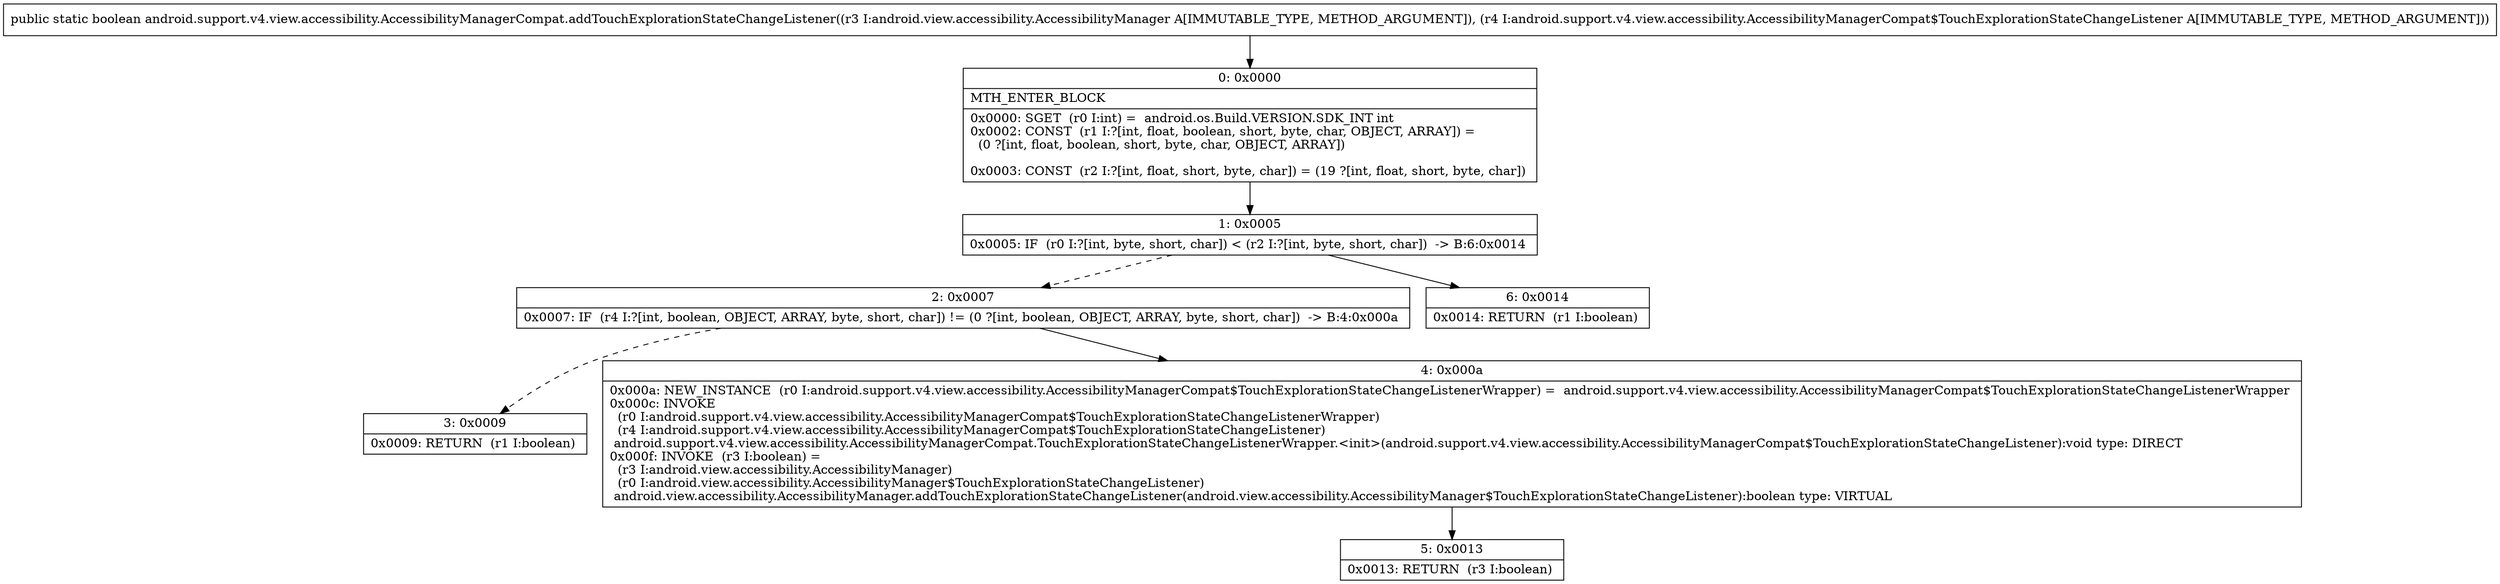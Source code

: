 digraph "CFG forandroid.support.v4.view.accessibility.AccessibilityManagerCompat.addTouchExplorationStateChangeListener(Landroid\/view\/accessibility\/AccessibilityManager;Landroid\/support\/v4\/view\/accessibility\/AccessibilityManagerCompat$TouchExplorationStateChangeListener;)Z" {
Node_0 [shape=record,label="{0\:\ 0x0000|MTH_ENTER_BLOCK\l|0x0000: SGET  (r0 I:int) =  android.os.Build.VERSION.SDK_INT int \l0x0002: CONST  (r1 I:?[int, float, boolean, short, byte, char, OBJECT, ARRAY]) = \l  (0 ?[int, float, boolean, short, byte, char, OBJECT, ARRAY])\l \l0x0003: CONST  (r2 I:?[int, float, short, byte, char]) = (19 ?[int, float, short, byte, char]) \l}"];
Node_1 [shape=record,label="{1\:\ 0x0005|0x0005: IF  (r0 I:?[int, byte, short, char]) \< (r2 I:?[int, byte, short, char])  \-\> B:6:0x0014 \l}"];
Node_2 [shape=record,label="{2\:\ 0x0007|0x0007: IF  (r4 I:?[int, boolean, OBJECT, ARRAY, byte, short, char]) != (0 ?[int, boolean, OBJECT, ARRAY, byte, short, char])  \-\> B:4:0x000a \l}"];
Node_3 [shape=record,label="{3\:\ 0x0009|0x0009: RETURN  (r1 I:boolean) \l}"];
Node_4 [shape=record,label="{4\:\ 0x000a|0x000a: NEW_INSTANCE  (r0 I:android.support.v4.view.accessibility.AccessibilityManagerCompat$TouchExplorationStateChangeListenerWrapper) =  android.support.v4.view.accessibility.AccessibilityManagerCompat$TouchExplorationStateChangeListenerWrapper \l0x000c: INVOKE  \l  (r0 I:android.support.v4.view.accessibility.AccessibilityManagerCompat$TouchExplorationStateChangeListenerWrapper)\l  (r4 I:android.support.v4.view.accessibility.AccessibilityManagerCompat$TouchExplorationStateChangeListener)\l android.support.v4.view.accessibility.AccessibilityManagerCompat.TouchExplorationStateChangeListenerWrapper.\<init\>(android.support.v4.view.accessibility.AccessibilityManagerCompat$TouchExplorationStateChangeListener):void type: DIRECT \l0x000f: INVOKE  (r3 I:boolean) = \l  (r3 I:android.view.accessibility.AccessibilityManager)\l  (r0 I:android.view.accessibility.AccessibilityManager$TouchExplorationStateChangeListener)\l android.view.accessibility.AccessibilityManager.addTouchExplorationStateChangeListener(android.view.accessibility.AccessibilityManager$TouchExplorationStateChangeListener):boolean type: VIRTUAL \l}"];
Node_5 [shape=record,label="{5\:\ 0x0013|0x0013: RETURN  (r3 I:boolean) \l}"];
Node_6 [shape=record,label="{6\:\ 0x0014|0x0014: RETURN  (r1 I:boolean) \l}"];
MethodNode[shape=record,label="{public static boolean android.support.v4.view.accessibility.AccessibilityManagerCompat.addTouchExplorationStateChangeListener((r3 I:android.view.accessibility.AccessibilityManager A[IMMUTABLE_TYPE, METHOD_ARGUMENT]), (r4 I:android.support.v4.view.accessibility.AccessibilityManagerCompat$TouchExplorationStateChangeListener A[IMMUTABLE_TYPE, METHOD_ARGUMENT])) }"];
MethodNode -> Node_0;
Node_0 -> Node_1;
Node_1 -> Node_2[style=dashed];
Node_1 -> Node_6;
Node_2 -> Node_3[style=dashed];
Node_2 -> Node_4;
Node_4 -> Node_5;
}

